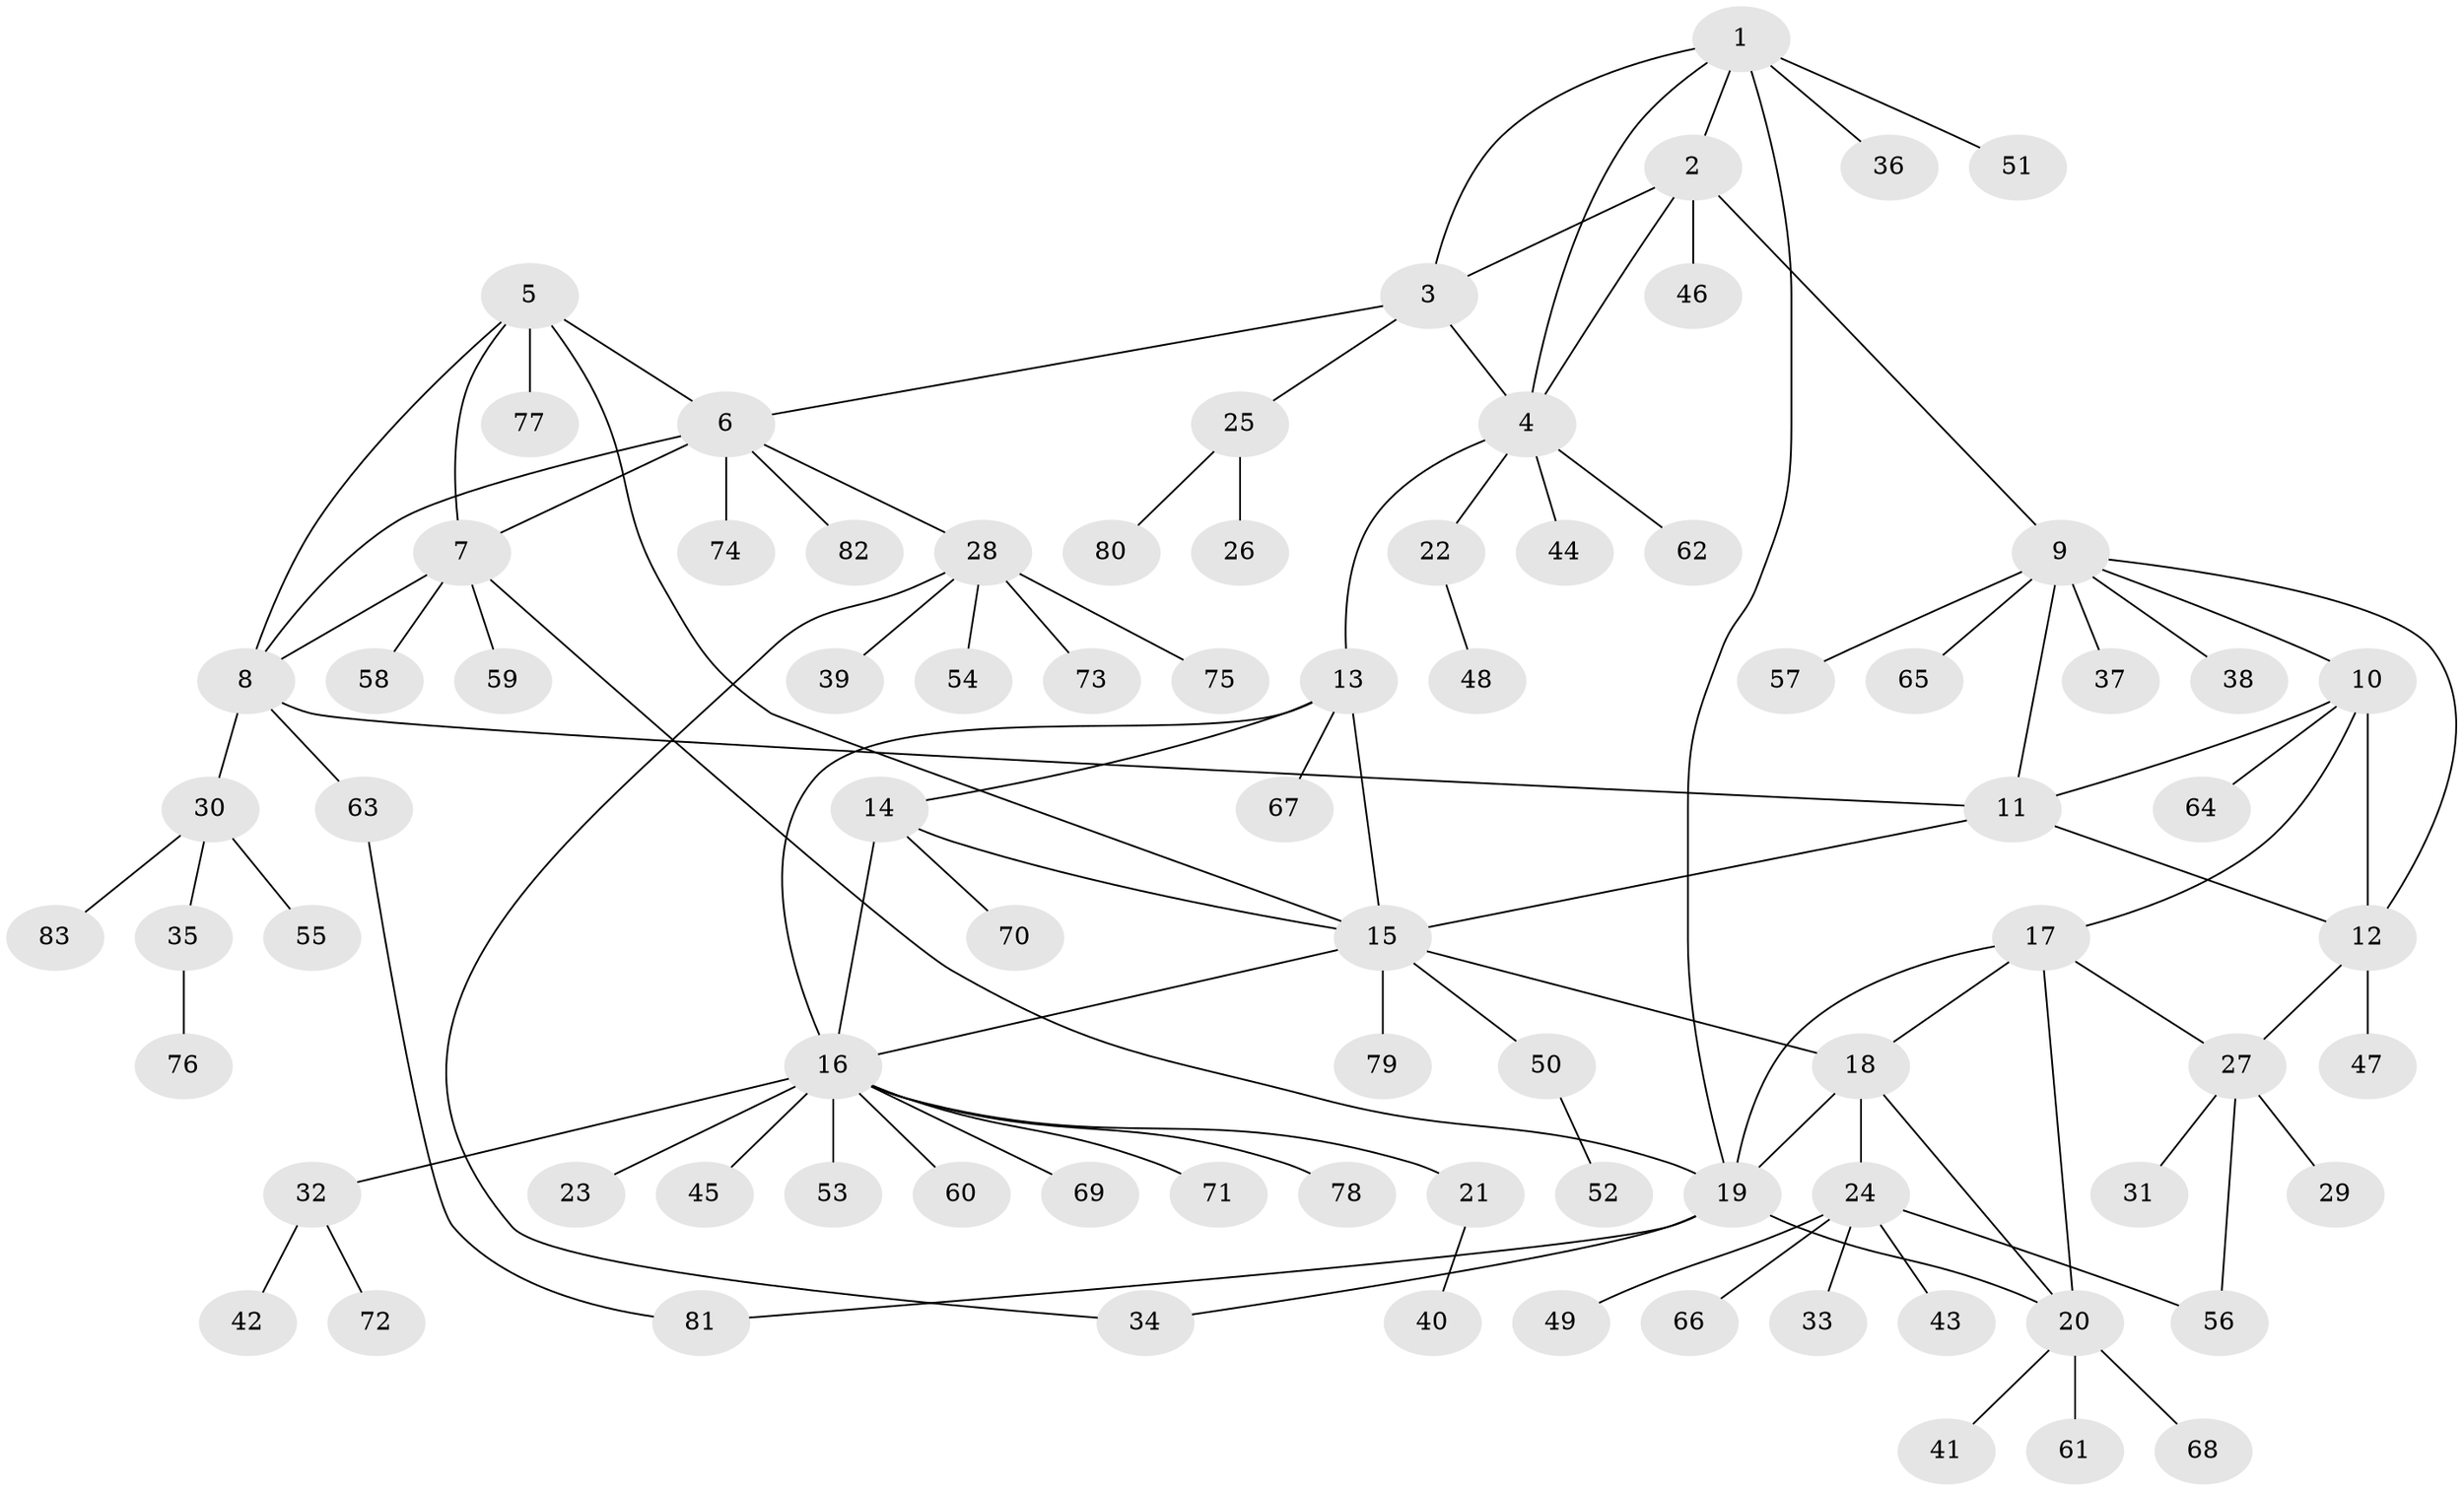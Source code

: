 // Generated by graph-tools (version 1.1) at 2025/02/03/09/25 03:02:39]
// undirected, 83 vertices, 107 edges
graph export_dot {
graph [start="1"]
  node [color=gray90,style=filled];
  1;
  2;
  3;
  4;
  5;
  6;
  7;
  8;
  9;
  10;
  11;
  12;
  13;
  14;
  15;
  16;
  17;
  18;
  19;
  20;
  21;
  22;
  23;
  24;
  25;
  26;
  27;
  28;
  29;
  30;
  31;
  32;
  33;
  34;
  35;
  36;
  37;
  38;
  39;
  40;
  41;
  42;
  43;
  44;
  45;
  46;
  47;
  48;
  49;
  50;
  51;
  52;
  53;
  54;
  55;
  56;
  57;
  58;
  59;
  60;
  61;
  62;
  63;
  64;
  65;
  66;
  67;
  68;
  69;
  70;
  71;
  72;
  73;
  74;
  75;
  76;
  77;
  78;
  79;
  80;
  81;
  82;
  83;
  1 -- 2;
  1 -- 3;
  1 -- 4;
  1 -- 19;
  1 -- 36;
  1 -- 51;
  2 -- 3;
  2 -- 4;
  2 -- 9;
  2 -- 46;
  3 -- 4;
  3 -- 6;
  3 -- 25;
  4 -- 13;
  4 -- 22;
  4 -- 44;
  4 -- 62;
  5 -- 6;
  5 -- 7;
  5 -- 8;
  5 -- 15;
  5 -- 77;
  6 -- 7;
  6 -- 8;
  6 -- 28;
  6 -- 74;
  6 -- 82;
  7 -- 8;
  7 -- 19;
  7 -- 58;
  7 -- 59;
  8 -- 11;
  8 -- 30;
  8 -- 63;
  9 -- 10;
  9 -- 11;
  9 -- 12;
  9 -- 37;
  9 -- 38;
  9 -- 57;
  9 -- 65;
  10 -- 11;
  10 -- 12;
  10 -- 17;
  10 -- 64;
  11 -- 12;
  11 -- 15;
  12 -- 27;
  12 -- 47;
  13 -- 14;
  13 -- 15;
  13 -- 16;
  13 -- 67;
  14 -- 15;
  14 -- 16;
  14 -- 70;
  15 -- 16;
  15 -- 18;
  15 -- 50;
  15 -- 79;
  16 -- 21;
  16 -- 23;
  16 -- 32;
  16 -- 45;
  16 -- 53;
  16 -- 60;
  16 -- 69;
  16 -- 71;
  16 -- 78;
  17 -- 18;
  17 -- 19;
  17 -- 20;
  17 -- 27;
  18 -- 19;
  18 -- 20;
  18 -- 24;
  19 -- 20;
  19 -- 34;
  19 -- 81;
  20 -- 41;
  20 -- 61;
  20 -- 68;
  21 -- 40;
  22 -- 48;
  24 -- 33;
  24 -- 43;
  24 -- 49;
  24 -- 56;
  24 -- 66;
  25 -- 26;
  25 -- 80;
  27 -- 29;
  27 -- 31;
  27 -- 56;
  28 -- 34;
  28 -- 39;
  28 -- 54;
  28 -- 73;
  28 -- 75;
  30 -- 35;
  30 -- 55;
  30 -- 83;
  32 -- 42;
  32 -- 72;
  35 -- 76;
  50 -- 52;
  63 -- 81;
}
